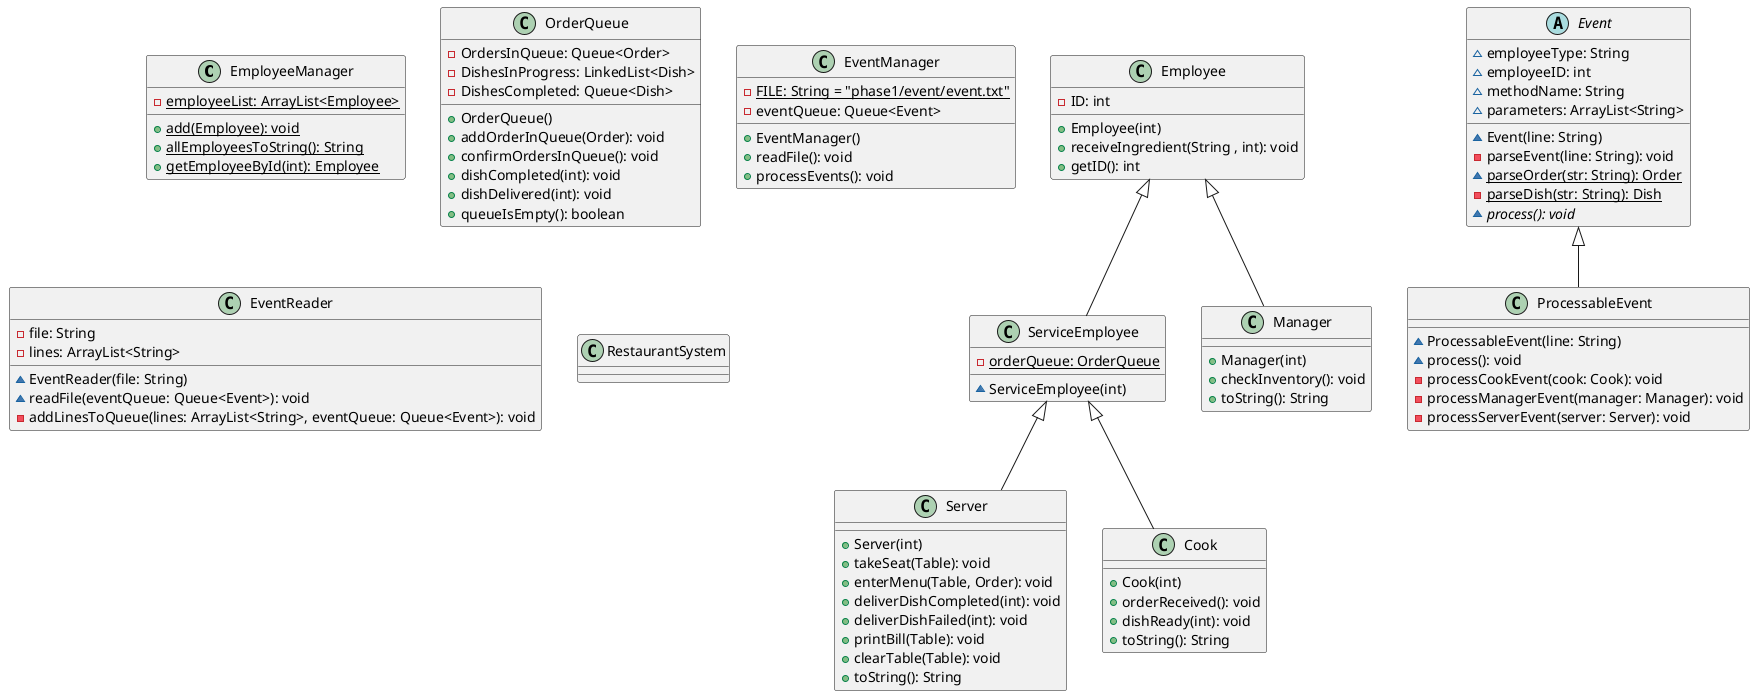 @startuml
class EmployeeManager{
- {static} employeeList: ArrayList<Employee>
+ {static} add(Employee): void
+ {static} allEmployeesToString(): String
+ {static} getEmployeeById(int): Employee
}
class OrderQueue{
- OrdersInQueue: Queue<Order>
- DishesInProgress: LinkedList<Dish>
- DishesCompleted: Queue<Dish>
+ OrderQueue()
+ addOrderInQueue(Order): void
+ confirmOrdersInQueue(): void
+ dishCompleted(int): void
+ dishDelivered(int): void
+ queueIsEmpty(): boolean
}

class Employee{
- ID: int
+ Employee(int)
+ receiveIngredient(String , int): void
+ getID(): int
}
class ServiceEmployee {
- {static} orderQueue: OrderQueue
~ ServiceEmployee(int)
}
class Server{
+ Server(int)
+ takeSeat(Table): void
+ enterMenu(Table, Order): void
+ deliverDishCompleted(int): void
+ deliverDishFailed(int): void
+ printBill(Table): void
+ clearTable(Table): void
+ toString(): String
}
class Cook{
+ Cook(int)
+ orderReceived(): void
+ dishReady(int): void
+ toString(): String
}
class Manager{
+ Manager(int)
+ checkInventory(): void
+ toString(): String
}

Employee <|-- ServiceEmployee
ServiceEmployee <|-- Cook
ServiceEmployee <|-- Server
Employee <|-- Manager


abstract class Event{
~ employeeType: String
~ employeeID: int
~ methodName: String
~ parameters: ArrayList<String>
~ Event(line: String)
- parseEvent(line: String): void
~ {static} parseOrder(str: String): Order
- {static} parseDish(str: String): Dish
~ {abstract} process(): void
}

class EventManager{
- {static} FILE: String = "phase1/event/event.txt"
- eventQueue: Queue<Event>
+ EventManager()
+ readFile(): void
+ processEvents(): void
}

class ProcessableEvent{
~ ProcessableEvent(line: String)
~ process(): void
- processCookEvent(cook: Cook): void
- processManagerEvent(manager: Manager): void
- processServerEvent(server: Server): void
}

class EventReader{
- file: String
- lines: ArrayList<String>
~ EventReader(file: String)
~ readFile(eventQueue: Queue<Event>): void
- addLinesToQueue(lines: ArrayList<String>, eventQueue: Queue<Event>): void
}

Event <|-- ProcessableEvent

class RestaurantSystem{
}
@enduml